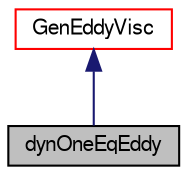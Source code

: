 digraph "dynOneEqEddy"
{
  bgcolor="transparent";
  edge [fontname="FreeSans",fontsize="10",labelfontname="FreeSans",labelfontsize="10"];
  node [fontname="FreeSans",fontsize="10",shape=record];
  Node20 [label="dynOneEqEddy",height=0.2,width=0.4,color="black", fillcolor="grey75", style="filled", fontcolor="black"];
  Node21 -> Node20 [dir="back",color="midnightblue",fontsize="10",style="solid",fontname="FreeSans"];
  Node21 [label="GenEddyVisc",height=0.2,width=0.4,color="red",URL="$a30846.html",tooltip="General base class for all incompressible models that can be implemented as an eddy viscosity..."];
}
